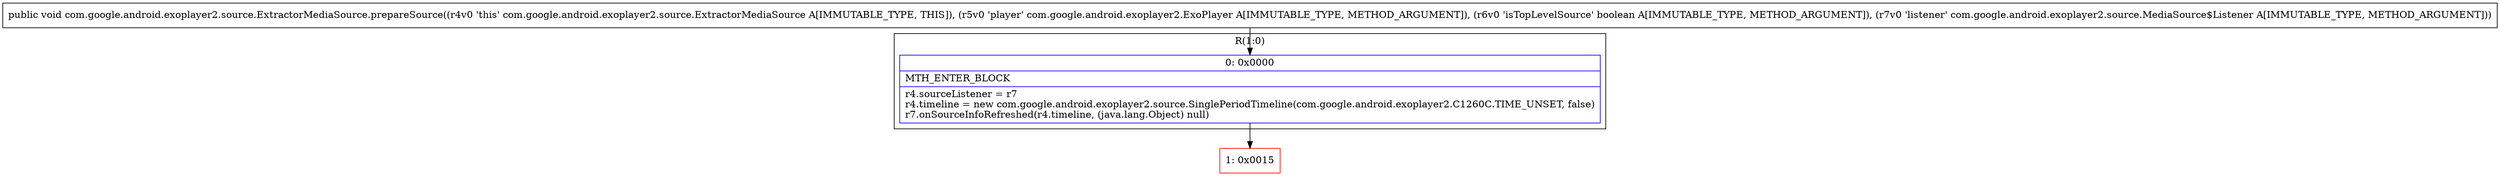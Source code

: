 digraph "CFG forcom.google.android.exoplayer2.source.ExtractorMediaSource.prepareSource(Lcom\/google\/android\/exoplayer2\/ExoPlayer;ZLcom\/google\/android\/exoplayer2\/source\/MediaSource$Listener;)V" {
subgraph cluster_Region_272214895 {
label = "R(1:0)";
node [shape=record,color=blue];
Node_0 [shape=record,label="{0\:\ 0x0000|MTH_ENTER_BLOCK\l|r4.sourceListener = r7\lr4.timeline = new com.google.android.exoplayer2.source.SinglePeriodTimeline(com.google.android.exoplayer2.C1260C.TIME_UNSET, false)\lr7.onSourceInfoRefreshed(r4.timeline, (java.lang.Object) null)\l}"];
}
Node_1 [shape=record,color=red,label="{1\:\ 0x0015}"];
MethodNode[shape=record,label="{public void com.google.android.exoplayer2.source.ExtractorMediaSource.prepareSource((r4v0 'this' com.google.android.exoplayer2.source.ExtractorMediaSource A[IMMUTABLE_TYPE, THIS]), (r5v0 'player' com.google.android.exoplayer2.ExoPlayer A[IMMUTABLE_TYPE, METHOD_ARGUMENT]), (r6v0 'isTopLevelSource' boolean A[IMMUTABLE_TYPE, METHOD_ARGUMENT]), (r7v0 'listener' com.google.android.exoplayer2.source.MediaSource$Listener A[IMMUTABLE_TYPE, METHOD_ARGUMENT])) }"];
MethodNode -> Node_0;
Node_0 -> Node_1;
}

